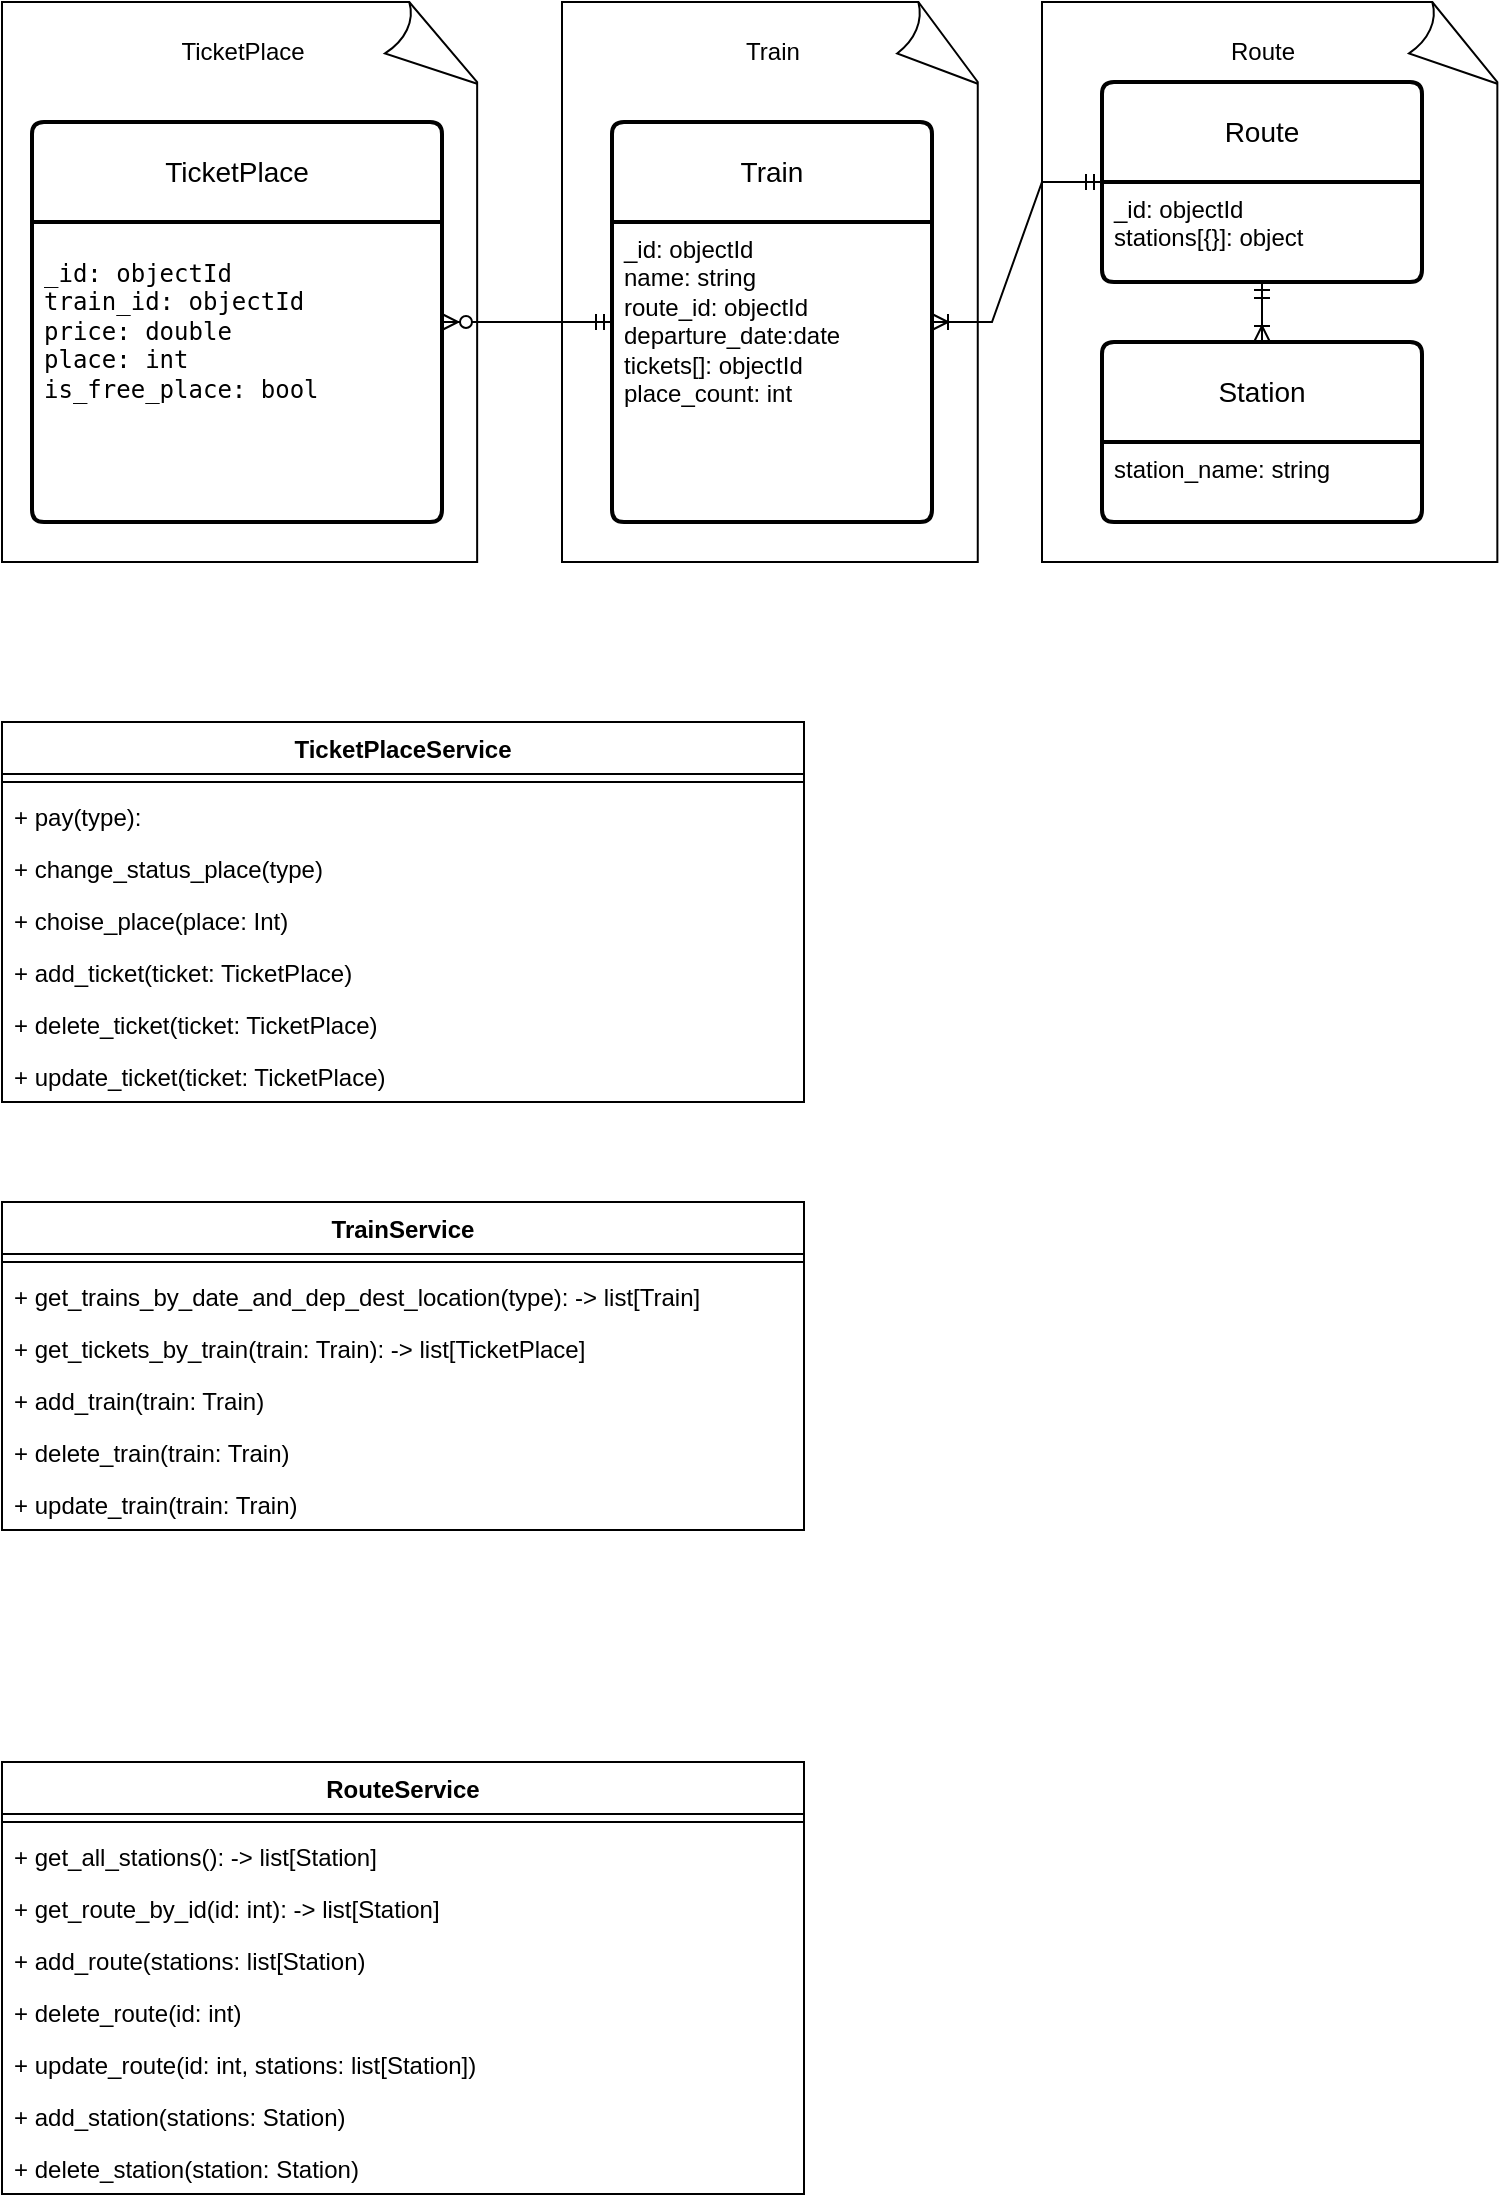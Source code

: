 <mxfile version="20.5.3" type="embed"><diagram name="Страница 1" id="_2W2M9_JTX8XIDgdSzGC"><mxGraphModel dx="718" dy="735" grid="1" gridSize="10" guides="1" tooltips="1" connect="1" arrows="1" fold="1" page="1" pageScale="1" pageWidth="827" pageHeight="1169" math="0" shadow="0"><root><mxCell id="0"/><mxCell id="1" parent="0"/><mxCell id="EWmg97Q51qCGuD6CWV9j-9" value="" style="whiteSpace=wrap;html=1;shape=mxgraph.basic.document" parent="1" vertex="1"><mxGeometry x="559" y="40" width="230" height="280" as="geometry"/></mxCell><mxCell id="P8oaW9SBSXr5ERGmaJX7-1" value="" style="whiteSpace=wrap;html=1;shape=mxgraph.basic.document" parent="1" vertex="1"><mxGeometry x="39" y="40" width="240" height="280" as="geometry"/></mxCell><mxCell id="EWmg97Q51qCGuD6CWV9j-2" value="" style="whiteSpace=wrap;html=1;shape=mxgraph.basic.document" parent="1" vertex="1"><mxGeometry x="319" y="40" width="210" height="280" as="geometry"/></mxCell><mxCell id="EWmg97Q51qCGuD6CWV9j-1" value="TicketPlace" style="text;html=1;align=center;verticalAlign=middle;resizable=0;points=[];autosize=1;strokeColor=none;fillColor=none;" parent="1" vertex="1"><mxGeometry x="114" y="50" width="90" height="30" as="geometry"/></mxCell><mxCell id="P8oaW9SBSXr5ERGmaJX7-3" value="Station" style="swimlane;childLayout=stackLayout;horizontal=1;startSize=50;horizontalStack=0;rounded=1;fontSize=14;fontStyle=0;strokeWidth=2;resizeParent=0;resizeLast=1;shadow=0;dashed=0;align=center;arcSize=4;whiteSpace=wrap;html=1;" parent="1" vertex="1"><mxGeometry x="589" y="210" width="160" height="90" as="geometry"/></mxCell><mxCell id="P8oaW9SBSXr5ERGmaJX7-4" value="&lt;div&gt;station_name: string&lt;/div&gt;" style="align=left;strokeColor=none;fillColor=none;spacingLeft=4;fontSize=12;verticalAlign=top;resizable=0;rotatable=0;part=1;html=1;" parent="P8oaW9SBSXr5ERGmaJX7-3" vertex="1"><mxGeometry y="50" width="160" height="40" as="geometry"/></mxCell><mxCell id="P8oaW9SBSXr5ERGmaJX7-5" value="Route" style="swimlane;childLayout=stackLayout;horizontal=1;startSize=50;horizontalStack=0;rounded=1;fontSize=14;fontStyle=0;strokeWidth=2;resizeParent=0;resizeLast=1;shadow=0;dashed=0;align=center;arcSize=4;whiteSpace=wrap;html=1;" parent="1" vertex="1"><mxGeometry x="589" y="80" width="160" height="100" as="geometry"/></mxCell><mxCell id="P8oaW9SBSXr5ERGmaJX7-6" value="_id: objectId&lt;div&gt;stations[{}]: object&lt;/div&gt;&lt;div&gt;&lt;br&gt;&lt;/div&gt;&lt;div&gt;&lt;br&gt;&lt;/div&gt;" style="align=left;strokeColor=none;fillColor=none;spacingLeft=4;fontSize=12;verticalAlign=top;resizable=0;rotatable=0;part=1;html=1;" parent="P8oaW9SBSXr5ERGmaJX7-5" vertex="1"><mxGeometry y="50" width="160" height="50" as="geometry"/></mxCell><mxCell id="P8oaW9SBSXr5ERGmaJX7-9" value="TicketPlace" style="swimlane;childLayout=stackLayout;horizontal=1;startSize=50;horizontalStack=0;rounded=1;fontSize=14;fontStyle=0;strokeWidth=2;resizeParent=0;resizeLast=1;shadow=0;dashed=0;align=center;arcSize=4;whiteSpace=wrap;html=1;" parent="1" vertex="1"><mxGeometry x="54" y="100" width="205" height="200" as="geometry"><mxRectangle x="54" y="100" width="110" height="50" as="alternateBounds"/></mxGeometry></mxCell><mxCell id="P8oaW9SBSXr5ERGmaJX7-10" value="&lt;pre&gt;_id: objectId&lt;br&gt;train_id: objectId&lt;br&gt;price: double&lt;br&gt;place: int&lt;br&gt;is_free_place: bool&lt;br&gt;&lt;br&gt;&lt;/pre&gt;" style="align=left;strokeColor=none;fillColor=none;spacingLeft=4;fontSize=12;verticalAlign=top;resizable=0;rotatable=0;part=1;html=1;" parent="P8oaW9SBSXr5ERGmaJX7-9" vertex="1"><mxGeometry y="50" width="205" height="150" as="geometry"/></mxCell><mxCell id="P8oaW9SBSXr5ERGmaJX7-19" value="" style="edgeStyle=entityRelationEdgeStyle;fontSize=12;html=1;endArrow=ERoneToMany;startArrow=ERmandOne;rounded=0;startFill=0;" parent="1" source="P8oaW9SBSXr5ERGmaJX7-5" target="P8oaW9SBSXr5ERGmaJX7-7" edge="1"><mxGeometry width="100" height="100" relative="1" as="geometry"><mxPoint x="279" y="330" as="sourcePoint"/><mxPoint x="379" y="230" as="targetPoint"/></mxGeometry></mxCell><mxCell id="P8oaW9SBSXr5ERGmaJX7-7" value="Train" style="swimlane;childLayout=stackLayout;horizontal=1;startSize=50;horizontalStack=0;rounded=1;fontSize=14;fontStyle=0;strokeWidth=2;resizeParent=0;resizeLast=1;shadow=0;dashed=0;align=center;arcSize=4;whiteSpace=wrap;html=1;" parent="1" vertex="1"><mxGeometry x="344" y="100" width="160" height="200" as="geometry"/></mxCell><mxCell id="P8oaW9SBSXr5ERGmaJX7-8" value="&lt;div&gt;_id: objectId&lt;/div&gt;&lt;div&gt;name: string&lt;br&gt;&lt;/div&gt;&lt;div&gt;route_id: objectId&lt;/div&gt;&lt;div&gt;departure_date:date&lt;/div&gt;&lt;div&gt;tickets[]: objectId&lt;/div&gt;&lt;div&gt;place_count: int&lt;br&gt;&lt;/div&gt;&lt;div&gt;&lt;br&gt;&lt;/div&gt;" style="align=left;strokeColor=none;fillColor=none;spacingLeft=4;fontSize=12;verticalAlign=top;resizable=0;rotatable=0;part=1;html=1;" parent="P8oaW9SBSXr5ERGmaJX7-7" vertex="1"><mxGeometry y="50" width="160" height="150" as="geometry"/></mxCell><mxCell id="P8oaW9SBSXr5ERGmaJX7-17" value="" style="edgeStyle=entityRelationEdgeStyle;fontSize=12;html=1;endArrow=ERzeroToMany;startArrow=ERmandOne;rounded=0;" parent="1" source="P8oaW9SBSXr5ERGmaJX7-7" target="P8oaW9SBSXr5ERGmaJX7-9" edge="1"><mxGeometry width="100" height="100" relative="1" as="geometry"><mxPoint x="239" y="330" as="sourcePoint"/><mxPoint x="339" y="230" as="targetPoint"/></mxGeometry></mxCell><mxCell id="EWmg97Q51qCGuD6CWV9j-4" value="" style="edgeStyle=orthogonalEdgeStyle;fontSize=12;html=1;endArrow=ERoneToMany;startArrow=ERmandOne;rounded=0;startFill=0;exitX=0.5;exitY=1;exitDx=0;exitDy=0;" parent="1" source="P8oaW9SBSXr5ERGmaJX7-6" target="P8oaW9SBSXr5ERGmaJX7-3" edge="1"><mxGeometry width="100" height="100" relative="1" as="geometry"><mxPoint x="639" y="250" as="sourcePoint"/><mxPoint x="739" y="270" as="targetPoint"/></mxGeometry></mxCell><mxCell id="EWmg97Q51qCGuD6CWV9j-10" value="Train" style="text;html=1;align=center;verticalAlign=middle;resizable=0;points=[];autosize=1;strokeColor=none;fillColor=none;" parent="1" vertex="1"><mxGeometry x="399" y="50" width="50" height="30" as="geometry"/></mxCell><mxCell id="EWmg97Q51qCGuD6CWV9j-11" value="Route" style="text;html=1;align=center;verticalAlign=middle;resizable=0;points=[];autosize=1;strokeColor=none;fillColor=none;" parent="1" vertex="1"><mxGeometry x="639" y="50" width="60" height="30" as="geometry"/></mxCell><mxCell id="EWmg97Q51qCGuD6CWV9j-28" value="TicketPlaceService" style="swimlane;fontStyle=1;align=center;verticalAlign=top;childLayout=stackLayout;horizontal=1;startSize=26;horizontalStack=0;resizeParent=1;resizeParentMax=0;resizeLast=0;collapsible=1;marginBottom=0;whiteSpace=wrap;html=1;" parent="1" vertex="1"><mxGeometry x="39" y="400" width="401" height="190" as="geometry"/></mxCell><mxCell id="EWmg97Q51qCGuD6CWV9j-30" value="" style="line;strokeWidth=1;fillColor=none;align=left;verticalAlign=middle;spacingTop=-1;spacingLeft=3;spacingRight=3;rotatable=0;labelPosition=right;points=[];portConstraint=eastwest;strokeColor=inherit;" parent="EWmg97Q51qCGuD6CWV9j-28" vertex="1"><mxGeometry y="26" width="401" height="8" as="geometry"/></mxCell><mxCell id="EWmg97Q51qCGuD6CWV9j-31" value="+ pay(type): " style="text;strokeColor=none;fillColor=none;align=left;verticalAlign=top;spacingLeft=4;spacingRight=4;overflow=hidden;rotatable=0;points=[[0,0.5],[1,0.5]];portConstraint=eastwest;whiteSpace=wrap;html=1;" parent="EWmg97Q51qCGuD6CWV9j-28" vertex="1"><mxGeometry y="34" width="401" height="26" as="geometry"/></mxCell><mxCell id="EWmg97Q51qCGuD6CWV9j-39" value="+ change_status_place(type)" style="text;strokeColor=none;fillColor=none;align=left;verticalAlign=top;spacingLeft=4;spacingRight=4;overflow=hidden;rotatable=0;points=[[0,0.5],[1,0.5]];portConstraint=eastwest;whiteSpace=wrap;html=1;" parent="EWmg97Q51qCGuD6CWV9j-28" vertex="1"><mxGeometry y="60" width="401" height="26" as="geometry"/></mxCell><mxCell id="EWmg97Q51qCGuD6CWV9j-41" value="+ choise_place(place: Int)" style="text;strokeColor=none;fillColor=none;align=left;verticalAlign=top;spacingLeft=4;spacingRight=4;overflow=hidden;rotatable=0;points=[[0,0.5],[1,0.5]];portConstraint=eastwest;whiteSpace=wrap;html=1;" parent="EWmg97Q51qCGuD6CWV9j-28" vertex="1"><mxGeometry y="86" width="401" height="26" as="geometry"/></mxCell><mxCell id="EWmg97Q51qCGuD6CWV9j-49" value="+ add_ticket(ticket: TicketPlace)" style="text;strokeColor=none;fillColor=none;align=left;verticalAlign=top;spacingLeft=4;spacingRight=4;overflow=hidden;rotatable=0;points=[[0,0.5],[1,0.5]];portConstraint=eastwest;whiteSpace=wrap;html=1;" parent="EWmg97Q51qCGuD6CWV9j-28" vertex="1"><mxGeometry y="112" width="401" height="26" as="geometry"/></mxCell><mxCell id="EWmg97Q51qCGuD6CWV9j-50" value="+ delete_ticket(ticket: TicketPlace)" style="text;strokeColor=none;fillColor=none;align=left;verticalAlign=top;spacingLeft=4;spacingRight=4;overflow=hidden;rotatable=0;points=[[0,0.5],[1,0.5]];portConstraint=eastwest;whiteSpace=wrap;html=1;" parent="EWmg97Q51qCGuD6CWV9j-28" vertex="1"><mxGeometry y="138" width="401" height="26" as="geometry"/></mxCell><mxCell id="EWmg97Q51qCGuD6CWV9j-51" value="+ update_ticket(ticket: TicketPlace)" style="text;strokeColor=none;fillColor=none;align=left;verticalAlign=top;spacingLeft=4;spacingRight=4;overflow=hidden;rotatable=0;points=[[0,0.5],[1,0.5]];portConstraint=eastwest;whiteSpace=wrap;html=1;" parent="EWmg97Q51qCGuD6CWV9j-28" vertex="1"><mxGeometry y="164" width="401" height="26" as="geometry"/></mxCell><mxCell id="EWmg97Q51qCGuD6CWV9j-32" value="TrainService" style="swimlane;fontStyle=1;align=center;verticalAlign=top;childLayout=stackLayout;horizontal=1;startSize=26;horizontalStack=0;resizeParent=1;resizeParentMax=0;resizeLast=0;collapsible=1;marginBottom=0;whiteSpace=wrap;html=1;" parent="1" vertex="1"><mxGeometry x="39" y="640" width="401" height="164" as="geometry"/></mxCell><mxCell id="EWmg97Q51qCGuD6CWV9j-33" value="" style="line;strokeWidth=1;fillColor=none;align=left;verticalAlign=middle;spacingTop=-1;spacingLeft=3;spacingRight=3;rotatable=0;labelPosition=right;points=[];portConstraint=eastwest;strokeColor=inherit;" parent="EWmg97Q51qCGuD6CWV9j-32" vertex="1"><mxGeometry y="26" width="401" height="8" as="geometry"/></mxCell><mxCell id="EWmg97Q51qCGuD6CWV9j-34" value="+ get_trains_by_date_and_dep_dest_location(type): -&amp;gt; list[Train]" style="text;strokeColor=none;fillColor=none;align=left;verticalAlign=top;spacingLeft=4;spacingRight=4;overflow=hidden;rotatable=0;points=[[0,0.5],[1,0.5]];portConstraint=eastwest;whiteSpace=wrap;html=1;" parent="EWmg97Q51qCGuD6CWV9j-32" vertex="1"><mxGeometry y="34" width="401" height="26" as="geometry"/></mxCell><mxCell id="EWmg97Q51qCGuD6CWV9j-40" value="+ get_tickets_by_train(train: Train): -&amp;gt; list[TicketPlace]" style="text;strokeColor=none;fillColor=none;align=left;verticalAlign=top;spacingLeft=4;spacingRight=4;overflow=hidden;rotatable=0;points=[[0,0.5],[1,0.5]];portConstraint=eastwest;whiteSpace=wrap;html=1;" parent="EWmg97Q51qCGuD6CWV9j-32" vertex="1"><mxGeometry y="60" width="401" height="26" as="geometry"/></mxCell><mxCell id="EWmg97Q51qCGuD6CWV9j-46" value="+ add_train(train: Train)" style="text;strokeColor=none;fillColor=none;align=left;verticalAlign=top;spacingLeft=4;spacingRight=4;overflow=hidden;rotatable=0;points=[[0,0.5],[1,0.5]];portConstraint=eastwest;whiteSpace=wrap;html=1;" parent="EWmg97Q51qCGuD6CWV9j-32" vertex="1"><mxGeometry y="86" width="401" height="26" as="geometry"/></mxCell><mxCell id="EWmg97Q51qCGuD6CWV9j-47" value="+ delete_train(train: Train)" style="text;strokeColor=none;fillColor=none;align=left;verticalAlign=top;spacingLeft=4;spacingRight=4;overflow=hidden;rotatable=0;points=[[0,0.5],[1,0.5]];portConstraint=eastwest;whiteSpace=wrap;html=1;" parent="EWmg97Q51qCGuD6CWV9j-32" vertex="1"><mxGeometry y="112" width="401" height="26" as="geometry"/></mxCell><mxCell id="EWmg97Q51qCGuD6CWV9j-48" value="+ update_train(train: Train)" style="text;strokeColor=none;fillColor=none;align=left;verticalAlign=top;spacingLeft=4;spacingRight=4;overflow=hidden;rotatable=0;points=[[0,0.5],[1,0.5]];portConstraint=eastwest;whiteSpace=wrap;html=1;" parent="EWmg97Q51qCGuD6CWV9j-32" vertex="1"><mxGeometry y="138" width="401" height="26" as="geometry"/></mxCell><mxCell id="EWmg97Q51qCGuD6CWV9j-35" value="RouteService" style="swimlane;fontStyle=1;align=center;verticalAlign=top;childLayout=stackLayout;horizontal=1;startSize=26;horizontalStack=0;resizeParent=1;resizeParentMax=0;resizeLast=0;collapsible=1;marginBottom=0;whiteSpace=wrap;html=1;" parent="1" vertex="1"><mxGeometry x="39" y="920" width="401" height="216" as="geometry"/></mxCell><mxCell id="EWmg97Q51qCGuD6CWV9j-36" value="" style="line;strokeWidth=1;fillColor=none;align=left;verticalAlign=middle;spacingTop=-1;spacingLeft=3;spacingRight=3;rotatable=0;labelPosition=right;points=[];portConstraint=eastwest;strokeColor=inherit;" parent="EWmg97Q51qCGuD6CWV9j-35" vertex="1"><mxGeometry y="26" width="401" height="8" as="geometry"/></mxCell><mxCell id="EWmg97Q51qCGuD6CWV9j-37" value="+ get_all_stations(): -&amp;gt; list[Station]" style="text;strokeColor=none;fillColor=none;align=left;verticalAlign=top;spacingLeft=4;spacingRight=4;overflow=hidden;rotatable=0;points=[[0,0.5],[1,0.5]];portConstraint=eastwest;whiteSpace=wrap;html=1;" parent="EWmg97Q51qCGuD6CWV9j-35" vertex="1"><mxGeometry y="34" width="401" height="26" as="geometry"/></mxCell><mxCell id="EWmg97Q51qCGuD6CWV9j-42" value="+ get_route_by_id(id: int): -&amp;gt; list[Station]" style="text;strokeColor=none;fillColor=none;align=left;verticalAlign=top;spacingLeft=4;spacingRight=4;overflow=hidden;rotatable=0;points=[[0,0.5],[1,0.5]];portConstraint=eastwest;whiteSpace=wrap;html=1;" parent="EWmg97Q51qCGuD6CWV9j-35" vertex="1"><mxGeometry y="60" width="401" height="26" as="geometry"/></mxCell><mxCell id="EWmg97Q51qCGuD6CWV9j-43" value="+ add_route(stations: list[Station)" style="text;strokeColor=none;fillColor=none;align=left;verticalAlign=top;spacingLeft=4;spacingRight=4;overflow=hidden;rotatable=0;points=[[0,0.5],[1,0.5]];portConstraint=eastwest;whiteSpace=wrap;html=1;" parent="EWmg97Q51qCGuD6CWV9j-35" vertex="1"><mxGeometry y="86" width="401" height="26" as="geometry"/></mxCell><mxCell id="EWmg97Q51qCGuD6CWV9j-44" value="+ delete_route(id: int)" style="text;strokeColor=none;fillColor=none;align=left;verticalAlign=top;spacingLeft=4;spacingRight=4;overflow=hidden;rotatable=0;points=[[0,0.5],[1,0.5]];portConstraint=eastwest;whiteSpace=wrap;html=1;" parent="EWmg97Q51qCGuD6CWV9j-35" vertex="1"><mxGeometry y="112" width="401" height="26" as="geometry"/></mxCell><mxCell id="EWmg97Q51qCGuD6CWV9j-45" value="+ update_route(id: int, stations: list[Station])" style="text;strokeColor=none;fillColor=none;align=left;verticalAlign=top;spacingLeft=4;spacingRight=4;overflow=hidden;rotatable=0;points=[[0,0.5],[1,0.5]];portConstraint=eastwest;whiteSpace=wrap;html=1;" parent="EWmg97Q51qCGuD6CWV9j-35" vertex="1"><mxGeometry y="138" width="401" height="26" as="geometry"/></mxCell><mxCell id="EWmg97Q51qCGuD6CWV9j-54" value="+ add_station(stations: Station)" style="text;strokeColor=none;fillColor=none;align=left;verticalAlign=top;spacingLeft=4;spacingRight=4;overflow=hidden;rotatable=0;points=[[0,0.5],[1,0.5]];portConstraint=eastwest;whiteSpace=wrap;html=1;" parent="EWmg97Q51qCGuD6CWV9j-35" vertex="1"><mxGeometry y="164" width="401" height="26" as="geometry"/></mxCell><mxCell id="EWmg97Q51qCGuD6CWV9j-55" value="+ delete_station(station: Station)" style="text;strokeColor=none;fillColor=none;align=left;verticalAlign=top;spacingLeft=4;spacingRight=4;overflow=hidden;rotatable=0;points=[[0,0.5],[1,0.5]];portConstraint=eastwest;whiteSpace=wrap;html=1;" parent="EWmg97Q51qCGuD6CWV9j-35" vertex="1"><mxGeometry y="190" width="401" height="26" as="geometry"/></mxCell></root></mxGraphModel></diagram></mxfile>